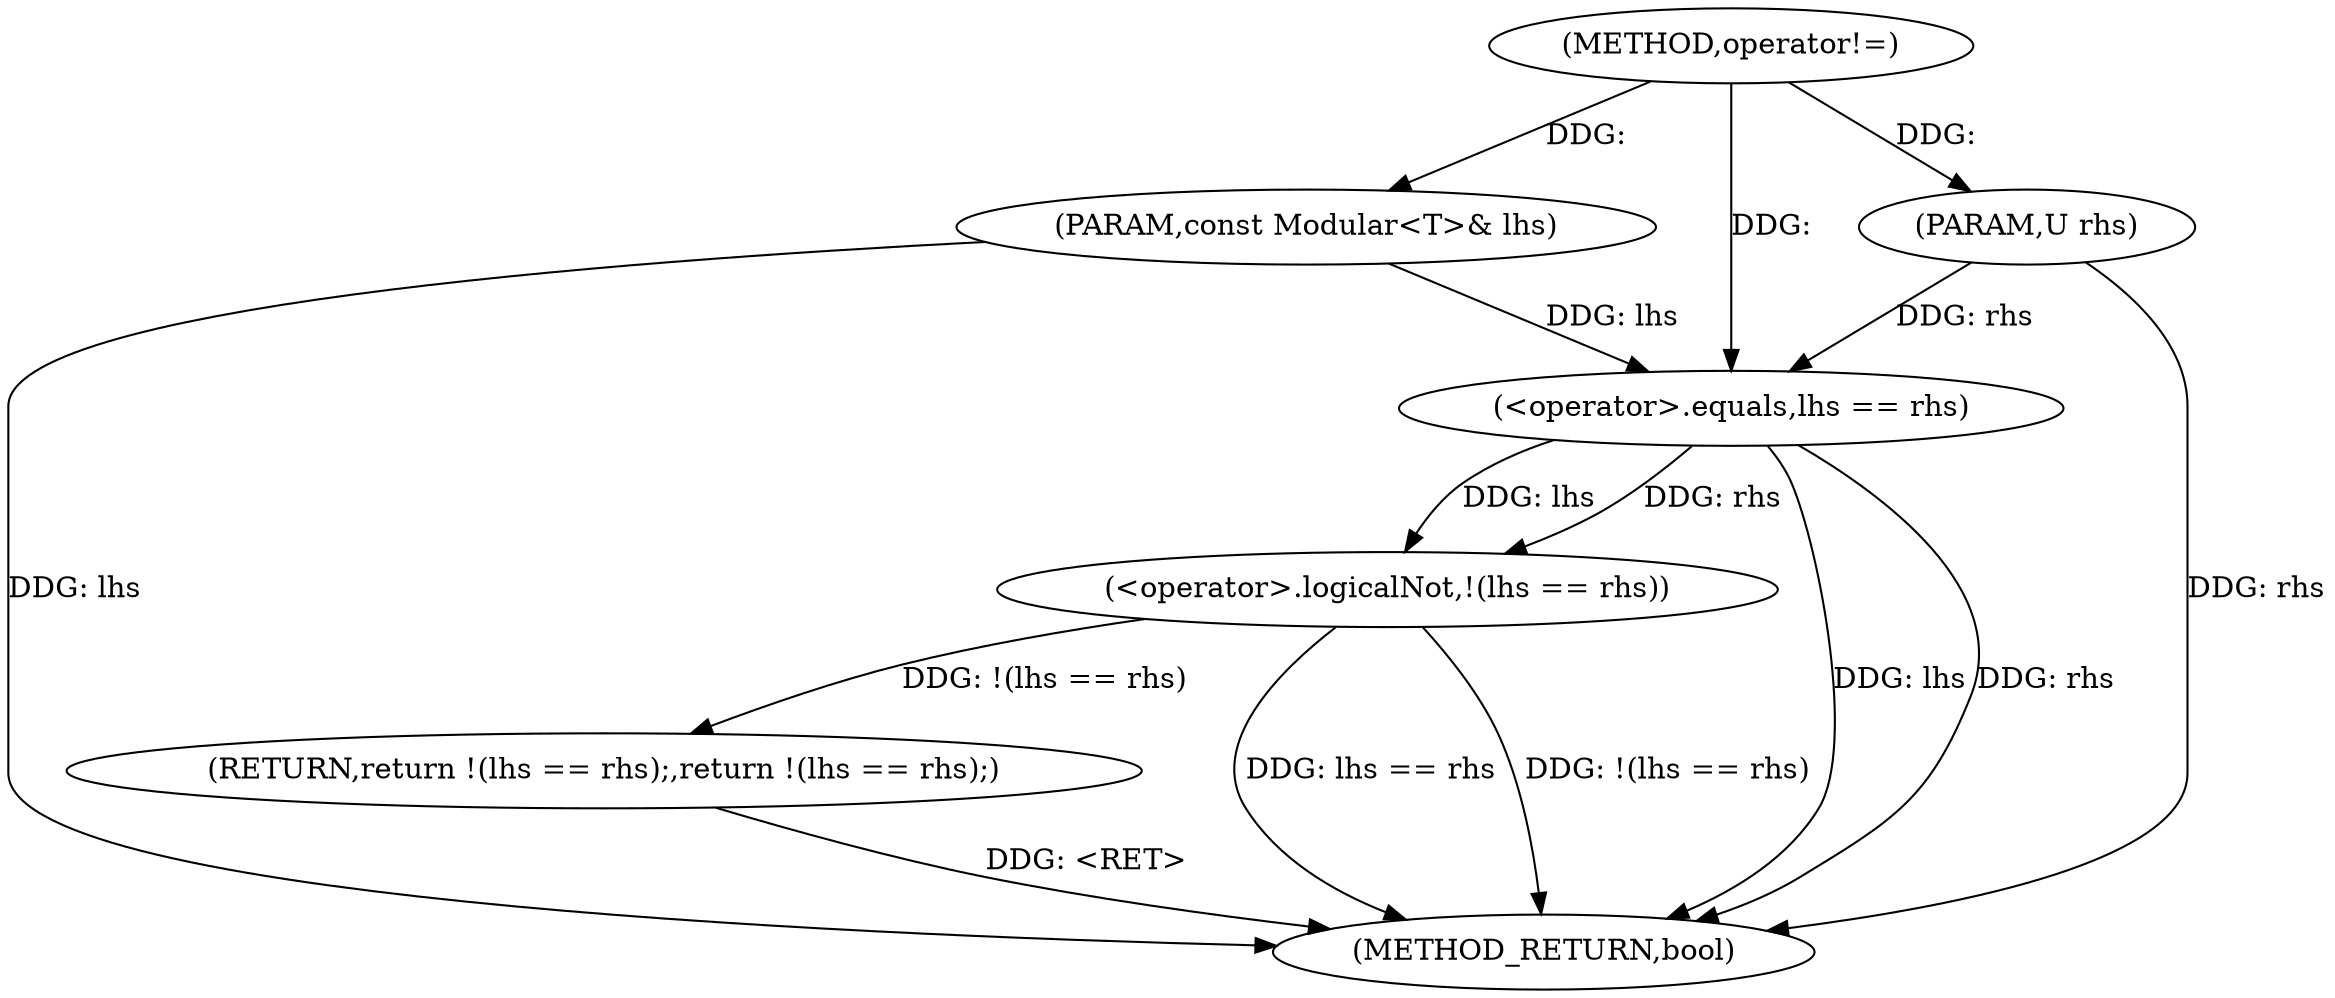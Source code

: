 digraph "operator!=" {  
"1000756" [label = "(METHOD,operator!=)" ]
"1000765" [label = "(METHOD_RETURN,bool)" ]
"1000757" [label = "(PARAM,const Modular<T>& lhs)" ]
"1000758" [label = "(PARAM,U rhs)" ]
"1000760" [label = "(RETURN,return !(lhs == rhs);,return !(lhs == rhs);)" ]
"1000761" [label = "(<operator>.logicalNot,!(lhs == rhs))" ]
"1000762" [label = "(<operator>.equals,lhs == rhs)" ]
  "1000757" -> "1000765"  [ label = "DDG: lhs"] 
  "1000758" -> "1000765"  [ label = "DDG: rhs"] 
  "1000762" -> "1000765"  [ label = "DDG: lhs"] 
  "1000762" -> "1000765"  [ label = "DDG: rhs"] 
  "1000761" -> "1000765"  [ label = "DDG: lhs == rhs"] 
  "1000761" -> "1000765"  [ label = "DDG: !(lhs == rhs)"] 
  "1000760" -> "1000765"  [ label = "DDG: <RET>"] 
  "1000756" -> "1000757"  [ label = "DDG: "] 
  "1000756" -> "1000758"  [ label = "DDG: "] 
  "1000761" -> "1000760"  [ label = "DDG: !(lhs == rhs)"] 
  "1000762" -> "1000761"  [ label = "DDG: lhs"] 
  "1000762" -> "1000761"  [ label = "DDG: rhs"] 
  "1000757" -> "1000762"  [ label = "DDG: lhs"] 
  "1000756" -> "1000762"  [ label = "DDG: "] 
  "1000758" -> "1000762"  [ label = "DDG: rhs"] 
}
